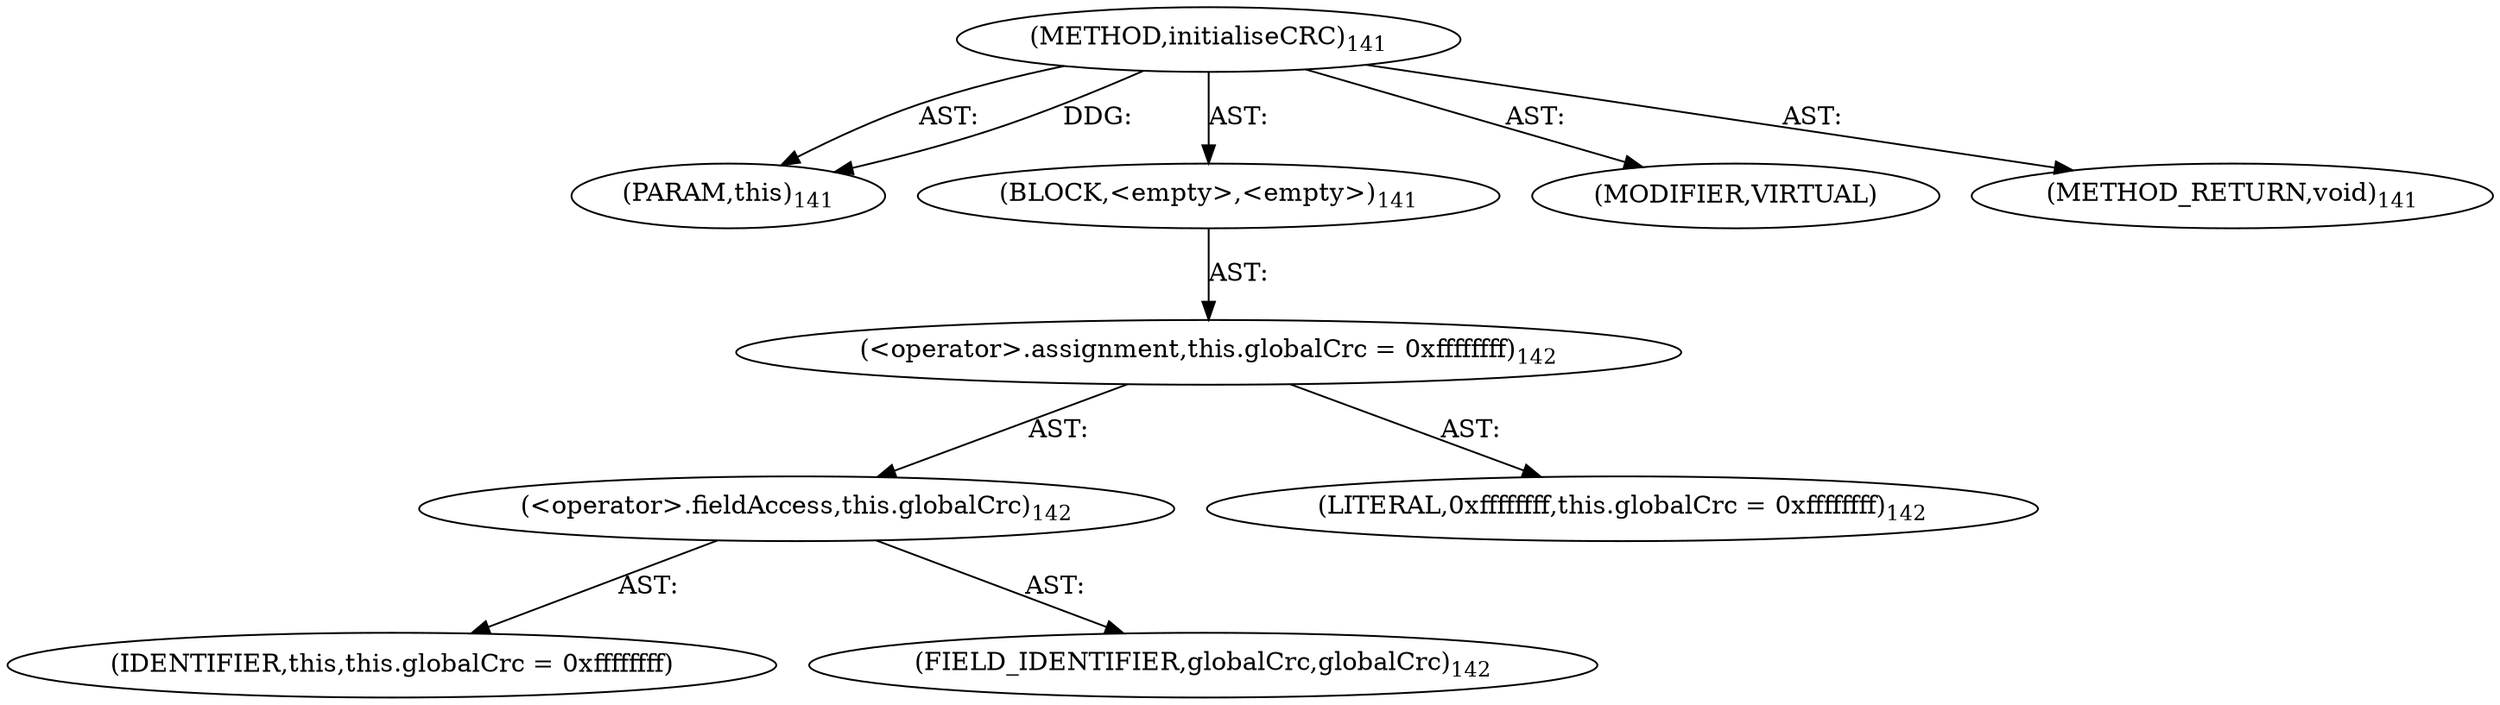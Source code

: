 digraph "initialiseCRC" {  
"111669149697" [label = <(METHOD,initialiseCRC)<SUB>141</SUB>> ]
"115964116993" [label = <(PARAM,this)<SUB>141</SUB>> ]
"25769803777" [label = <(BLOCK,&lt;empty&gt;,&lt;empty&gt;)<SUB>141</SUB>> ]
"30064771073" [label = <(&lt;operator&gt;.assignment,this.globalCrc = 0xffffffff)<SUB>142</SUB>> ]
"30064771074" [label = <(&lt;operator&gt;.fieldAccess,this.globalCrc)<SUB>142</SUB>> ]
"68719476737" [label = <(IDENTIFIER,this,this.globalCrc = 0xffffffff)> ]
"55834574848" [label = <(FIELD_IDENTIFIER,globalCrc,globalCrc)<SUB>142</SUB>> ]
"90194313216" [label = <(LITERAL,0xffffffff,this.globalCrc = 0xffffffff)<SUB>142</SUB>> ]
"133143986180" [label = <(MODIFIER,VIRTUAL)> ]
"128849018881" [label = <(METHOD_RETURN,void)<SUB>141</SUB>> ]
  "111669149697" -> "115964116993"  [ label = "AST: "] 
  "111669149697" -> "25769803777"  [ label = "AST: "] 
  "111669149697" -> "133143986180"  [ label = "AST: "] 
  "111669149697" -> "128849018881"  [ label = "AST: "] 
  "25769803777" -> "30064771073"  [ label = "AST: "] 
  "30064771073" -> "30064771074"  [ label = "AST: "] 
  "30064771073" -> "90194313216"  [ label = "AST: "] 
  "30064771074" -> "68719476737"  [ label = "AST: "] 
  "30064771074" -> "55834574848"  [ label = "AST: "] 
  "111669149697" -> "115964116993"  [ label = "DDG: "] 
}
